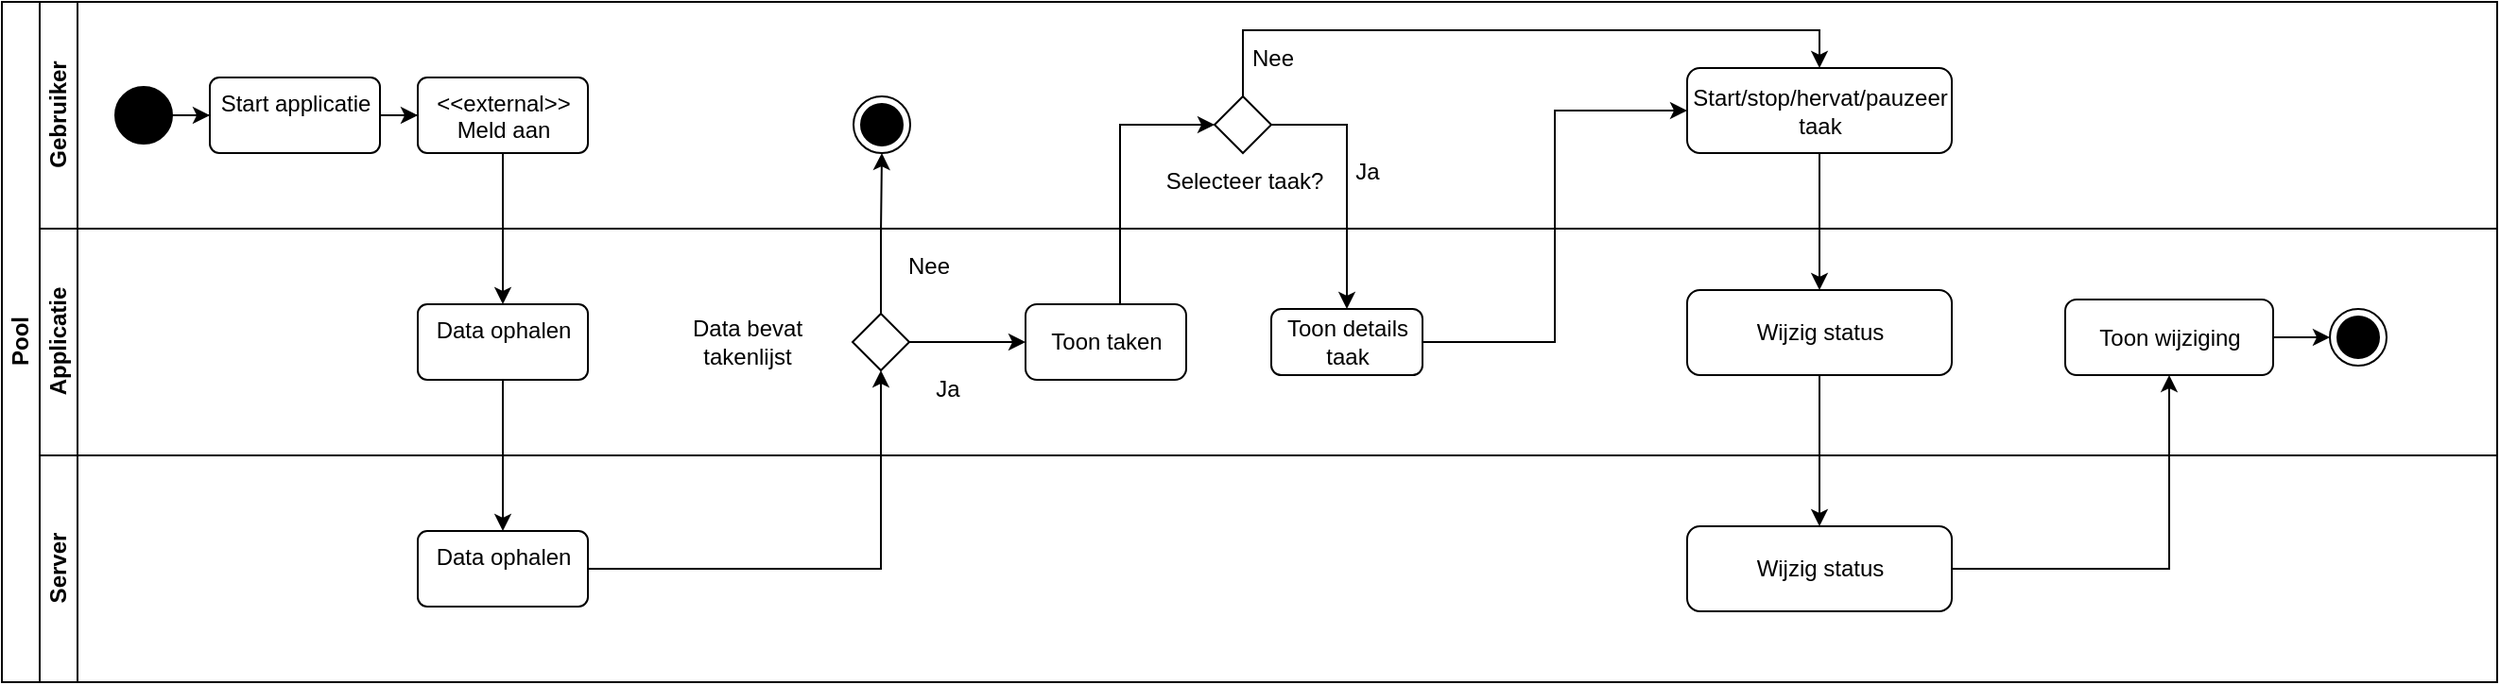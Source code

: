 <mxfile version="20.8.3" type="device" pages="4"><diagram id="prtHgNgQTEPvFCAcTncT" name="Taak status"><mxGraphModel dx="1434" dy="711" grid="1" gridSize="10" guides="1" tooltips="1" connect="1" arrows="1" fold="1" page="1" pageScale="1" pageWidth="827" pageHeight="1169" math="0" shadow="0"><root><mxCell id="0"/><mxCell id="1" parent="0"/><mxCell id="dNxyNK7c78bLwvsdeMH5-19" value="Pool" style="swimlane;html=1;childLayout=stackLayout;resizeParent=1;resizeParentMax=0;horizontal=0;startSize=20;horizontalStack=0;" parent="1" vertex="1"><mxGeometry x="20" y="120" width="1320" height="360" as="geometry"/></mxCell><mxCell id="dNxyNK7c78bLwvsdeMH5-20" value="Gebruiker" style="swimlane;html=1;startSize=20;horizontal=0;" parent="dNxyNK7c78bLwvsdeMH5-19" vertex="1"><mxGeometry x="20" width="1300" height="120" as="geometry"/></mxCell><mxCell id="lo3FZiEUPTmoGz8hWqnw-9" value="" style="edgeStyle=orthogonalEdgeStyle;rounded=0;orthogonalLoop=1;jettySize=auto;html=1;" parent="dNxyNK7c78bLwvsdeMH5-20" source="lo3FZiEUPTmoGz8hWqnw-4" target="lo3FZiEUPTmoGz8hWqnw-8" edge="1"><mxGeometry relative="1" as="geometry"/></mxCell><mxCell id="lo3FZiEUPTmoGz8hWqnw-4" value="Start applicatie" style="html=1;align=center;verticalAlign=top;rounded=1;absoluteArcSize=1;arcSize=10;dashed=0;" parent="dNxyNK7c78bLwvsdeMH5-20" vertex="1"><mxGeometry x="90" y="40" width="90" height="40" as="geometry"/></mxCell><mxCell id="lo3FZiEUPTmoGz8hWqnw-7" value="" style="edgeStyle=orthogonalEdgeStyle;rounded=0;orthogonalLoop=1;jettySize=auto;html=1;" parent="dNxyNK7c78bLwvsdeMH5-20" source="lo3FZiEUPTmoGz8hWqnw-5" target="lo3FZiEUPTmoGz8hWqnw-4" edge="1"><mxGeometry relative="1" as="geometry"/></mxCell><mxCell id="lo3FZiEUPTmoGz8hWqnw-5" value="" style="ellipse;fillColor=strokeColor;" parent="dNxyNK7c78bLwvsdeMH5-20" vertex="1"><mxGeometry x="40" y="45" width="30" height="30" as="geometry"/></mxCell><mxCell id="lo3FZiEUPTmoGz8hWqnw-8" value="&amp;lt;&amp;lt;external&amp;gt;&amp;gt;&lt;br style=&quot;border-color: var(--border-color);&quot;&gt;Meld aan" style="html=1;align=center;verticalAlign=top;rounded=1;absoluteArcSize=1;arcSize=10;dashed=0;fillColor=rgb(255, 255, 255);" parent="dNxyNK7c78bLwvsdeMH5-20" vertex="1"><mxGeometry x="200" y="40" width="90" height="40" as="geometry"/></mxCell><mxCell id="lo3FZiEUPTmoGz8hWqnw-32" value="" style="ellipse;html=1;shape=endState;fillColor=strokeColor;" parent="dNxyNK7c78bLwvsdeMH5-20" vertex="1"><mxGeometry x="430.5" y="50" width="30" height="30" as="geometry"/></mxCell><mxCell id="lo3FZiEUPTmoGz8hWqnw-55" value="Start/stop/hervat/pauzeer taak" style="rounded=1;whiteSpace=wrap;html=1;" parent="dNxyNK7c78bLwvsdeMH5-20" vertex="1"><mxGeometry x="871.5" y="35" width="140" height="45" as="geometry"/></mxCell><mxCell id="lo3FZiEUPTmoGz8hWqnw-66" style="edgeStyle=orthogonalEdgeStyle;rounded=0;orthogonalLoop=1;jettySize=auto;html=1;entryX=0.5;entryY=0;entryDx=0;entryDy=0;" parent="dNxyNK7c78bLwvsdeMH5-20" source="lo3FZiEUPTmoGz8hWqnw-64" target="lo3FZiEUPTmoGz8hWqnw-55" edge="1"><mxGeometry relative="1" as="geometry"><Array as="points"><mxPoint x="636.5" y="15"/><mxPoint x="941.5" y="15"/></Array></mxGeometry></mxCell><mxCell id="lo3FZiEUPTmoGz8hWqnw-64" value="" style="rhombus;" parent="dNxyNK7c78bLwvsdeMH5-20" vertex="1"><mxGeometry x="621.5" y="50" width="30" height="30" as="geometry"/></mxCell><mxCell id="lo3FZiEUPTmoGz8hWqnw-67" value="Selecteer taak?" style="text;html=1;align=center;verticalAlign=middle;resizable=0;points=[];autosize=1;strokeColor=none;fillColor=none;" parent="dNxyNK7c78bLwvsdeMH5-20" vertex="1"><mxGeometry x="581.5" y="80" width="110" height="30" as="geometry"/></mxCell><mxCell id="lo3FZiEUPTmoGz8hWqnw-68" value="Ja" style="text;html=1;align=center;verticalAlign=middle;resizable=0;points=[];autosize=1;strokeColor=none;fillColor=none;" parent="dNxyNK7c78bLwvsdeMH5-20" vertex="1"><mxGeometry x="681.5" y="75" width="40" height="30" as="geometry"/></mxCell><mxCell id="lo3FZiEUPTmoGz8hWqnw-69" value="Nee" style="text;html=1;align=center;verticalAlign=middle;resizable=0;points=[];autosize=1;strokeColor=none;fillColor=none;" parent="dNxyNK7c78bLwvsdeMH5-20" vertex="1"><mxGeometry x="626.5" y="15" width="50" height="30" as="geometry"/></mxCell><mxCell id="lo3FZiEUPTmoGz8hWqnw-31" value="" style="edgeStyle=orthogonalEdgeStyle;rounded=0;orthogonalLoop=1;jettySize=auto;html=1;entryX=0;entryY=0.5;entryDx=0;entryDy=0;" parent="dNxyNK7c78bLwvsdeMH5-19" source="lo3FZiEUPTmoGz8hWqnw-28" target="lo3FZiEUPTmoGz8hWqnw-64" edge="1"><mxGeometry relative="1" as="geometry"><mxPoint x="611.5" y="65" as="targetPoint"/><Array as="points"><mxPoint x="591.5" y="65"/></Array></mxGeometry></mxCell><mxCell id="lo3FZiEUPTmoGz8hWqnw-33" value="" style="edgeStyle=orthogonalEdgeStyle;rounded=0;orthogonalLoop=1;jettySize=auto;html=1;" parent="dNxyNK7c78bLwvsdeMH5-19" source="lo3FZiEUPTmoGz8hWqnw-25" target="lo3FZiEUPTmoGz8hWqnw-32" edge="1"><mxGeometry relative="1" as="geometry"/></mxCell><mxCell id="lo3FZiEUPTmoGz8hWqnw-54" style="edgeStyle=orthogonalEdgeStyle;rounded=0;orthogonalLoop=1;jettySize=auto;html=1;entryX=0.5;entryY=0;entryDx=0;entryDy=0;exitX=1;exitY=0.5;exitDx=0;exitDy=0;" parent="dNxyNK7c78bLwvsdeMH5-19" source="lo3FZiEUPTmoGz8hWqnw-64" target="lo3FZiEUPTmoGz8hWqnw-52" edge="1"><mxGeometry relative="1" as="geometry"><mxPoint x="691.5" y="65" as="sourcePoint"/><Array as="points"><mxPoint x="711.5" y="65"/></Array></mxGeometry></mxCell><mxCell id="lo3FZiEUPTmoGz8hWqnw-60" value="" style="edgeStyle=orthogonalEdgeStyle;rounded=0;orthogonalLoop=1;jettySize=auto;html=1;" parent="dNxyNK7c78bLwvsdeMH5-19" source="lo3FZiEUPTmoGz8hWqnw-55" target="lo3FZiEUPTmoGz8hWqnw-58" edge="1"><mxGeometry relative="1" as="geometry"/></mxCell><mxCell id="lo3FZiEUPTmoGz8hWqnw-61" value="" style="edgeStyle=orthogonalEdgeStyle;rounded=0;orthogonalLoop=1;jettySize=auto;html=1;" parent="dNxyNK7c78bLwvsdeMH5-19" source="lo3FZiEUPTmoGz8hWqnw-58" target="lo3FZiEUPTmoGz8hWqnw-59" edge="1"><mxGeometry relative="1" as="geometry"/></mxCell><mxCell id="lo3FZiEUPTmoGz8hWqnw-63" value="" style="edgeStyle=orthogonalEdgeStyle;rounded=0;orthogonalLoop=1;jettySize=auto;html=1;" parent="dNxyNK7c78bLwvsdeMH5-19" source="lo3FZiEUPTmoGz8hWqnw-59" target="lo3FZiEUPTmoGz8hWqnw-62" edge="1"><mxGeometry relative="1" as="geometry"/></mxCell><mxCell id="lo3FZiEUPTmoGz8hWqnw-65" style="edgeStyle=orthogonalEdgeStyle;rounded=0;orthogonalLoop=1;jettySize=auto;html=1;entryX=0;entryY=0.5;entryDx=0;entryDy=0;" parent="dNxyNK7c78bLwvsdeMH5-19" source="lo3FZiEUPTmoGz8hWqnw-52" target="lo3FZiEUPTmoGz8hWqnw-55" edge="1"><mxGeometry relative="1" as="geometry"/></mxCell><mxCell id="dNxyNK7c78bLwvsdeMH5-21" value="Applicatie" style="swimlane;html=1;startSize=20;horizontal=0;" parent="dNxyNK7c78bLwvsdeMH5-19" vertex="1"><mxGeometry x="20" y="120" width="1300" height="120" as="geometry"/></mxCell><mxCell id="lo3FZiEUPTmoGz8hWqnw-29" value="" style="edgeStyle=orthogonalEdgeStyle;rounded=0;orthogonalLoop=1;jettySize=auto;html=1;" parent="dNxyNK7c78bLwvsdeMH5-21" source="lo3FZiEUPTmoGz8hWqnw-25" target="lo3FZiEUPTmoGz8hWqnw-28" edge="1"><mxGeometry relative="1" as="geometry"/></mxCell><mxCell id="lo3FZiEUPTmoGz8hWqnw-25" value="" style="rhombus;" parent="dNxyNK7c78bLwvsdeMH5-21" vertex="1"><mxGeometry x="430" y="45" width="30" height="30" as="geometry"/></mxCell><mxCell id="lo3FZiEUPTmoGz8hWqnw-28" value="Toon taken" style="rounded=1;whiteSpace=wrap;html=1;fillColor=rgb(255, 255, 255);" parent="dNxyNK7c78bLwvsdeMH5-21" vertex="1"><mxGeometry x="521.5" y="40" width="85" height="40" as="geometry"/></mxCell><mxCell id="lo3FZiEUPTmoGz8hWqnw-52" value="Toon details taak" style="whiteSpace=wrap;html=1;fillColor=rgb(255, 255, 255);rounded=1;" parent="dNxyNK7c78bLwvsdeMH5-21" vertex="1"><mxGeometry x="651.5" y="42.5" width="80" height="35" as="geometry"/></mxCell><mxCell id="lo3FZiEUPTmoGz8hWqnw-58" value="Wijzig status" style="rounded=1;whiteSpace=wrap;html=1;" parent="dNxyNK7c78bLwvsdeMH5-21" vertex="1"><mxGeometry x="871.5" y="32.5" width="140" height="45" as="geometry"/></mxCell><mxCell id="lo3FZiEUPTmoGz8hWqnw-62" value="Toon wijziging" style="whiteSpace=wrap;html=1;fillColor=rgb(255, 255, 255);rounded=1;" parent="dNxyNK7c78bLwvsdeMH5-21" vertex="1"><mxGeometry x="1071.5" y="37.5" width="110" height="40" as="geometry"/></mxCell><mxCell id="lo3FZiEUPTmoGz8hWqnw-72" value="" style="ellipse;html=1;shape=endState;fillColor=strokeColor;" parent="dNxyNK7c78bLwvsdeMH5-21" vertex="1"><mxGeometry x="1211.5" y="42.504" width="30" height="30" as="geometry"/></mxCell><mxCell id="lo3FZiEUPTmoGz8hWqnw-71" value="" style="edgeStyle=orthogonalEdgeStyle;rounded=0;orthogonalLoop=1;jettySize=auto;html=1;" parent="dNxyNK7c78bLwvsdeMH5-21" source="lo3FZiEUPTmoGz8hWqnw-62" target="lo3FZiEUPTmoGz8hWqnw-72" edge="1"><mxGeometry relative="1" as="geometry"><mxPoint x="1201.5" y="57.514" as="targetPoint"/></mxGeometry></mxCell><mxCell id="C9AwMqAOy5J5S15LeI9--1" value="Data ophalen" style="html=1;align=center;verticalAlign=top;rounded=1;absoluteArcSize=1;arcSize=10;dashed=0;fillColor=rgb(255, 255, 255);" parent="dNxyNK7c78bLwvsdeMH5-21" vertex="1"><mxGeometry x="200" y="40" width="90" height="40" as="geometry"/></mxCell><mxCell id="RY4FCPtSm1zYGFPmyK9h-3" value="Data bevat&lt;br&gt;takenlijst" style="text;html=1;align=center;verticalAlign=middle;resizable=0;points=[];autosize=1;strokeColor=none;fillColor=none;" parent="dNxyNK7c78bLwvsdeMH5-21" vertex="1"><mxGeometry x="334" y="40" width="80" height="40" as="geometry"/></mxCell><mxCell id="k_o6io9H7VplaItnsSi7-2" value="Ja" style="text;html=1;align=center;verticalAlign=middle;resizable=0;points=[];autosize=1;strokeColor=none;fillColor=none;" parent="dNxyNK7c78bLwvsdeMH5-21" vertex="1"><mxGeometry x="460" y="70" width="40" height="30" as="geometry"/></mxCell><mxCell id="dNxyNK7c78bLwvsdeMH5-22" value="Server" style="swimlane;html=1;startSize=20;horizontal=0;" parent="dNxyNK7c78bLwvsdeMH5-19" vertex="1"><mxGeometry x="20" y="240" width="1300" height="120" as="geometry"/></mxCell><mxCell id="lo3FZiEUPTmoGz8hWqnw-59" value="Wijzig status" style="rounded=1;whiteSpace=wrap;html=1;" parent="dNxyNK7c78bLwvsdeMH5-22" vertex="1"><mxGeometry x="871.5" y="37.5" width="140" height="45" as="geometry"/></mxCell><mxCell id="Lpnncqwh2xuyU-eGJM7S-1" value="Data ophalen" style="html=1;align=center;verticalAlign=top;rounded=1;absoluteArcSize=1;arcSize=10;dashed=0;fillColor=rgb(255, 255, 255);" parent="dNxyNK7c78bLwvsdeMH5-22" vertex="1"><mxGeometry x="200" y="40" width="90" height="40" as="geometry"/></mxCell><mxCell id="sX5XRnYI6dzmxZVl3JCf-2" value="" style="edgeStyle=orthogonalEdgeStyle;rounded=0;orthogonalLoop=1;jettySize=auto;html=1;" parent="dNxyNK7c78bLwvsdeMH5-19" source="lo3FZiEUPTmoGz8hWqnw-8" target="C9AwMqAOy5J5S15LeI9--1" edge="1"><mxGeometry relative="1" as="geometry"/></mxCell><mxCell id="Lpnncqwh2xuyU-eGJM7S-2" value="" style="edgeStyle=orthogonalEdgeStyle;rounded=0;orthogonalLoop=1;jettySize=auto;html=1;" parent="dNxyNK7c78bLwvsdeMH5-19" source="C9AwMqAOy5J5S15LeI9--1" target="Lpnncqwh2xuyU-eGJM7S-1" edge="1"><mxGeometry relative="1" as="geometry"/></mxCell><mxCell id="RY4FCPtSm1zYGFPmyK9h-1" style="edgeStyle=orthogonalEdgeStyle;rounded=0;orthogonalLoop=1;jettySize=auto;html=1;entryX=0.5;entryY=1;entryDx=0;entryDy=0;" parent="dNxyNK7c78bLwvsdeMH5-19" source="Lpnncqwh2xuyU-eGJM7S-1" target="lo3FZiEUPTmoGz8hWqnw-25" edge="1"><mxGeometry relative="1" as="geometry"/></mxCell><mxCell id="k_o6io9H7VplaItnsSi7-3" value="Nee" style="text;html=1;align=center;verticalAlign=middle;resizable=0;points=[];autosize=1;strokeColor=none;fillColor=none;" parent="1" vertex="1"><mxGeometry x="485" y="245" width="50" height="30" as="geometry"/></mxCell></root></mxGraphModel></diagram><diagram id="B2QT4NRuTH4EkWwmJoMV" name="Taak aanmaken"><mxGraphModel dx="1434" dy="711" grid="1" gridSize="10" guides="1" tooltips="1" connect="1" arrows="1" fold="1" page="1" pageScale="1" pageWidth="850" pageHeight="1100" math="0" shadow="0"><root><mxCell id="0"/><mxCell id="1" parent="0"/><mxCell id="Rzk0hURw7XpO45DWazeA-1" value="Pool" style="swimlane;html=1;childLayout=stackLayout;resizeParent=1;resizeParentMax=0;horizontal=0;startSize=20;horizontalStack=0;" parent="1" vertex="1"><mxGeometry x="20" y="120" width="1180" height="360" as="geometry"/></mxCell><mxCell id="Rzk0hURw7XpO45DWazeA-2" value="Admin" style="swimlane;html=1;startSize=20;horizontal=0;" parent="Rzk0hURw7XpO45DWazeA-1" vertex="1"><mxGeometry x="20" width="1160" height="120" as="geometry"/></mxCell><mxCell id="QBCd7StDvaFWHevU6fRS-6" value="" style="edgeStyle=orthogonalEdgeStyle;rounded=0;orthogonalLoop=1;jettySize=auto;html=1;" parent="Rzk0hURw7XpO45DWazeA-2" source="Rzk0hURw7XpO45DWazeA-4" target="QBCd7StDvaFWHevU6fRS-1" edge="1"><mxGeometry relative="1" as="geometry"/></mxCell><mxCell id="Rzk0hURw7XpO45DWazeA-4" value="Start applicatie" style="html=1;align=center;verticalAlign=top;rounded=1;absoluteArcSize=1;arcSize=10;dashed=0;" parent="Rzk0hURw7XpO45DWazeA-2" vertex="1"><mxGeometry x="90" y="40" width="90" height="40" as="geometry"/></mxCell><mxCell id="Rzk0hURw7XpO45DWazeA-5" value="" style="edgeStyle=orthogonalEdgeStyle;rounded=0;orthogonalLoop=1;jettySize=auto;html=1;" parent="Rzk0hURw7XpO45DWazeA-2" source="Rzk0hURw7XpO45DWazeA-6" target="Rzk0hURw7XpO45DWazeA-4" edge="1"><mxGeometry relative="1" as="geometry"/></mxCell><mxCell id="Rzk0hURw7XpO45DWazeA-6" value="" style="ellipse;fillColor=strokeColor;" parent="Rzk0hURw7XpO45DWazeA-2" vertex="1"><mxGeometry x="40" y="45" width="30" height="30" as="geometry"/></mxCell><mxCell id="Rzk0hURw7XpO45DWazeA-7" value="Taak aanmaken" style="html=1;align=center;verticalAlign=top;rounded=1;absoluteArcSize=1;arcSize=10;dashed=0;fillColor=rgb(255, 255, 255);" parent="Rzk0hURw7XpO45DWazeA-2" vertex="1"><mxGeometry x="370" y="39.95" width="90" height="40" as="geometry"/></mxCell><mxCell id="Rzk0hURw7XpO45DWazeA-10" style="edgeStyle=orthogonalEdgeStyle;rounded=0;orthogonalLoop=1;jettySize=auto;html=1;entryX=0.5;entryY=0;entryDx=0;entryDy=0;" parent="Rzk0hURw7XpO45DWazeA-2" edge="1"><mxGeometry relative="1" as="geometry"><Array as="points"><mxPoint x="565" y="15"/><mxPoint x="870" y="15"/></Array><mxPoint x="870" y="35" as="targetPoint"/></mxGeometry></mxCell><mxCell id="Rzk0hURw7XpO45DWazeA-40" value="" style="edgeStyle=orthogonalEdgeStyle;rounded=0;orthogonalLoop=1;jettySize=auto;html=1;" parent="Rzk0hURw7XpO45DWazeA-2" source="Rzk0hURw7XpO45DWazeA-36" target="Rzk0hURw7XpO45DWazeA-38" edge="1"><mxGeometry relative="1" as="geometry"/></mxCell><mxCell id="Rzk0hURw7XpO45DWazeA-36" value="Formulier invullen" style="html=1;align=center;verticalAlign=top;rounded=1;absoluteArcSize=1;arcSize=10;dashed=0;fillColor=rgb(255, 255, 255);" parent="Rzk0hURw7XpO45DWazeA-2" vertex="1"><mxGeometry x="520" y="39.95" width="100" height="40" as="geometry"/></mxCell><mxCell id="Rzk0hURw7XpO45DWazeA-38" value="Formulier versturen" style="html=1;align=center;verticalAlign=top;rounded=1;absoluteArcSize=1;arcSize=10;dashed=0;fillColor=rgb(255, 255, 255);" parent="Rzk0hURw7XpO45DWazeA-2" vertex="1"><mxGeometry x="640" y="39.95" width="110" height="40" as="geometry"/></mxCell><mxCell id="QBCd7StDvaFWHevU6fRS-1" value="&amp;lt;&amp;lt;external&amp;gt;&amp;gt;&lt;br style=&quot;border-color: var(--border-color);&quot;&gt;Meld aan" style="html=1;align=center;verticalAlign=top;rounded=1;absoluteArcSize=1;arcSize=10;dashed=0;fillColor=rgb(255, 255, 255);" parent="Rzk0hURw7XpO45DWazeA-2" vertex="1"><mxGeometry x="220" y="39.95" width="90" height="40" as="geometry"/></mxCell><mxCell id="Rzk0hURw7XpO45DWazeA-27" value="" style="edgeStyle=orthogonalEdgeStyle;rounded=0;orthogonalLoop=1;jettySize=auto;html=1;entryX=0;entryY=0.5;entryDx=0;entryDy=0;" parent="Rzk0hURw7XpO45DWazeA-1" source="Rzk0hURw7XpO45DWazeA-7" target="Rzk0hURw7XpO45DWazeA-16" edge="1"><mxGeometry relative="1" as="geometry"/></mxCell><mxCell id="Rzk0hURw7XpO45DWazeA-39" style="edgeStyle=orthogonalEdgeStyle;rounded=0;orthogonalLoop=1;jettySize=auto;html=1;entryX=0.5;entryY=1;entryDx=0;entryDy=0;exitX=1;exitY=0.5;exitDx=0;exitDy=0;" parent="Rzk0hURw7XpO45DWazeA-1" source="Rzk0hURw7XpO45DWazeA-16" target="Rzk0hURw7XpO45DWazeA-36" edge="1"><mxGeometry relative="1" as="geometry"/></mxCell><mxCell id="Rzk0hURw7XpO45DWazeA-43" value="" style="edgeStyle=orthogonalEdgeStyle;rounded=0;orthogonalLoop=1;jettySize=auto;html=1;" parent="Rzk0hURw7XpO45DWazeA-1" source="Rzk0hURw7XpO45DWazeA-38" target="Rzk0hURw7XpO45DWazeA-41" edge="1"><mxGeometry relative="1" as="geometry"/></mxCell><mxCell id="Rzk0hURw7XpO45DWazeA-53" style="edgeStyle=orthogonalEdgeStyle;rounded=0;orthogonalLoop=1;jettySize=auto;html=1;entryX=0.5;entryY=0;entryDx=0;entryDy=0;" parent="Rzk0hURw7XpO45DWazeA-1" source="Rzk0hURw7XpO45DWazeA-41" target="Rzk0hURw7XpO45DWazeA-42" edge="1"><mxGeometry relative="1" as="geometry"/></mxCell><mxCell id="Rzk0hURw7XpO45DWazeA-60" style="edgeStyle=orthogonalEdgeStyle;rounded=0;orthogonalLoop=1;jettySize=auto;html=1;entryX=0.5;entryY=1;entryDx=0;entryDy=0;" parent="Rzk0hURw7XpO45DWazeA-1" source="Rzk0hURw7XpO45DWazeA-42" target="Rzk0hURw7XpO45DWazeA-49" edge="1"><mxGeometry relative="1" as="geometry"><Array as="points"><mxPoint x="860" y="302.95"/></Array></mxGeometry></mxCell><mxCell id="Rzk0hURw7XpO45DWazeA-62" style="edgeStyle=orthogonalEdgeStyle;rounded=0;orthogonalLoop=1;jettySize=auto;html=1;entryX=0.5;entryY=0;entryDx=0;entryDy=0;" parent="Rzk0hURw7XpO45DWazeA-1" source="Rzk0hURw7XpO45DWazeA-49" target="Rzk0hURw7XpO45DWazeA-36" edge="1"><mxGeometry relative="1" as="geometry"><Array as="points"><mxPoint x="860" y="19.95"/><mxPoint x="590" y="19.95"/></Array></mxGeometry></mxCell><mxCell id="Rzk0hURw7XpO45DWazeA-69" style="edgeStyle=orthogonalEdgeStyle;rounded=0;orthogonalLoop=1;jettySize=auto;html=1;entryX=0.5;entryY=1;entryDx=0;entryDy=0;" parent="Rzk0hURw7XpO45DWazeA-1" source="Rzk0hURw7XpO45DWazeA-48" target="Rzk0hURw7XpO45DWazeA-68" edge="1"><mxGeometry relative="1" as="geometry"/></mxCell><mxCell id="Rzk0hURw7XpO45DWazeA-15" value="Applicatie" style="swimlane;html=1;startSize=20;horizontal=0;" parent="Rzk0hURw7XpO45DWazeA-1" vertex="1"><mxGeometry x="20" y="120" width="1160" height="120" as="geometry"/></mxCell><mxCell id="Rzk0hURw7XpO45DWazeA-16" value="Toon formulier" style="html=1;align=center;verticalAlign=top;rounded=1;absoluteArcSize=1;arcSize=10;dashed=0;fillColor=rgb(255, 255, 255);" parent="Rzk0hURw7XpO45DWazeA-15" vertex="1"><mxGeometry x="440" y="39.95" width="100" height="40" as="geometry"/></mxCell><mxCell id="Rzk0hURw7XpO45DWazeA-23" value="" style="ellipse;html=1;shape=endState;fillColor=strokeColor;" parent="Rzk0hURw7XpO45DWazeA-15" vertex="1"><mxGeometry x="1080.0" y="44.954" width="30" height="30" as="geometry"/></mxCell><mxCell id="Rzk0hURw7XpO45DWazeA-50" value="" style="edgeStyle=orthogonalEdgeStyle;rounded=0;orthogonalLoop=1;jettySize=auto;html=1;" parent="Rzk0hURw7XpO45DWazeA-15" source="Rzk0hURw7XpO45DWazeA-41" target="Rzk0hURw7XpO45DWazeA-49" edge="1"><mxGeometry relative="1" as="geometry"/></mxCell><mxCell id="Rzk0hURw7XpO45DWazeA-41" value="" style="rhombus;whiteSpace=wrap;html=1;" parent="Rzk0hURw7XpO45DWazeA-15" vertex="1"><mxGeometry x="677.5" y="32.45" width="35" height="35" as="geometry"/></mxCell><mxCell id="Rzk0hURw7XpO45DWazeA-49" value="Toon foutmelding(en)" style="html=1;align=center;verticalAlign=top;rounded=1;absoluteArcSize=1;arcSize=10;dashed=0;fillColor=rgb(255, 255, 255);" parent="Rzk0hURw7XpO45DWazeA-15" vertex="1"><mxGeometry x="780" y="29.95" width="120" height="40" as="geometry"/></mxCell><mxCell id="Rzk0hURw7XpO45DWazeA-52" value="Formulier&lt;br&gt;geldig?" style="text;html=1;align=center;verticalAlign=middle;resizable=0;points=[];autosize=1;strokeColor=none;fillColor=none;" parent="Rzk0hURw7XpO45DWazeA-15" vertex="1"><mxGeometry x="607.5" y="29.95" width="70" height="40" as="geometry"/></mxCell><mxCell id="Rzk0hURw7XpO45DWazeA-56" value="Ja" style="text;html=1;align=center;verticalAlign=middle;resizable=0;points=[];autosize=1;strokeColor=none;fillColor=none;" parent="Rzk0hURw7XpO45DWazeA-15" vertex="1"><mxGeometry x="660" y="89.95" width="40" height="30" as="geometry"/></mxCell><mxCell id="Rzk0hURw7XpO45DWazeA-58" value="Nee" style="text;html=1;align=center;verticalAlign=middle;resizable=0;points=[];autosize=1;strokeColor=none;fillColor=none;" parent="Rzk0hURw7XpO45DWazeA-15" vertex="1"><mxGeometry x="712.5" y="19.95" width="50" height="30" as="geometry"/></mxCell><mxCell id="Rzk0hURw7XpO45DWazeA-70" value="" style="edgeStyle=orthogonalEdgeStyle;rounded=0;orthogonalLoop=1;jettySize=auto;html=1;" parent="Rzk0hURw7XpO45DWazeA-15" source="Rzk0hURw7XpO45DWazeA-68" target="Rzk0hURw7XpO45DWazeA-23" edge="1"><mxGeometry relative="1" as="geometry"/></mxCell><mxCell id="Rzk0hURw7XpO45DWazeA-68" value="Toon takenlijst" style="html=1;align=center;verticalAlign=top;rounded=1;absoluteArcSize=1;arcSize=10;dashed=0;fillColor=rgb(255, 255, 255);" parent="Rzk0hURw7XpO45DWazeA-15" vertex="1"><mxGeometry x="950" y="39.95" width="100" height="40" as="geometry"/></mxCell><mxCell id="QBCd7StDvaFWHevU6fRS-2" value="Data ophalen" style="html=1;align=center;verticalAlign=top;rounded=1;absoluteArcSize=1;arcSize=10;dashed=0;fillColor=rgb(255, 255, 255);" parent="Rzk0hURw7XpO45DWazeA-15" vertex="1"><mxGeometry x="220" y="39.95" width="90" height="40" as="geometry"/></mxCell><mxCell id="Rzk0hURw7XpO45DWazeA-25" value="Server" style="swimlane;html=1;startSize=20;horizontal=0;" parent="Rzk0hURw7XpO45DWazeA-1" vertex="1"><mxGeometry x="20" y="240" width="1160" height="120" as="geometry"/></mxCell><mxCell id="Rzk0hURw7XpO45DWazeA-64" style="edgeStyle=orthogonalEdgeStyle;rounded=0;orthogonalLoop=1;jettySize=auto;html=1;exitX=0.5;exitY=1;exitDx=0;exitDy=0;entryX=0.5;entryY=1;entryDx=0;entryDy=0;" parent="Rzk0hURw7XpO45DWazeA-25" source="Rzk0hURw7XpO45DWazeA-42" target="Rzk0hURw7XpO45DWazeA-48" edge="1"><mxGeometry relative="1" as="geometry"><mxPoint x="920" y="109.95" as="targetPoint"/></mxGeometry></mxCell><mxCell id="Rzk0hURw7XpO45DWazeA-42" value="" style="rhombus;whiteSpace=wrap;html=1;" parent="Rzk0hURw7XpO45DWazeA-25" vertex="1"><mxGeometry x="677.5" y="37.45" width="35" height="35" as="geometry"/></mxCell><mxCell id="Rzk0hURw7XpO45DWazeA-55" value="Gegevens&lt;br&gt;geldig?" style="text;html=1;align=center;verticalAlign=middle;resizable=0;points=[];autosize=1;strokeColor=none;fillColor=none;" parent="Rzk0hURw7XpO45DWazeA-25" vertex="1"><mxGeometry x="602.5" y="32.45" width="80" height="40" as="geometry"/></mxCell><mxCell id="Rzk0hURw7XpO45DWazeA-61" value="Nee" style="text;html=1;align=center;verticalAlign=middle;resizable=0;points=[];autosize=1;strokeColor=none;fillColor=none;" parent="Rzk0hURw7XpO45DWazeA-25" vertex="1"><mxGeometry x="750" y="29.95" width="50" height="30" as="geometry"/></mxCell><mxCell id="Rzk0hURw7XpO45DWazeA-48" value="Taak aanmaken" style="html=1;align=center;verticalAlign=top;rounded=1;absoluteArcSize=1;arcSize=10;dashed=0;fillColor=rgb(255, 255, 255);" parent="Rzk0hURw7XpO45DWazeA-25" vertex="1"><mxGeometry x="950" y="34.95" width="100" height="40" as="geometry"/></mxCell><mxCell id="Rzk0hURw7XpO45DWazeA-65" value="Ja" style="text;html=1;align=center;verticalAlign=middle;resizable=0;points=[];autosize=1;strokeColor=none;fillColor=none;" parent="Rzk0hURw7XpO45DWazeA-25" vertex="1"><mxGeometry x="760" y="59.95" width="40" height="30" as="geometry"/></mxCell><mxCell id="QBCd7StDvaFWHevU6fRS-3" value="Data ophalen" style="html=1;align=center;verticalAlign=top;rounded=1;absoluteArcSize=1;arcSize=10;dashed=0;fillColor=rgb(255, 255, 255);" parent="Rzk0hURw7XpO45DWazeA-25" vertex="1"><mxGeometry x="220" y="40" width="90" height="40" as="geometry"/></mxCell><mxCell id="QBCd7StDvaFWHevU6fRS-4" value="" style="edgeStyle=orthogonalEdgeStyle;rounded=0;orthogonalLoop=1;jettySize=auto;html=1;" parent="Rzk0hURw7XpO45DWazeA-1" source="QBCd7StDvaFWHevU6fRS-1" target="QBCd7StDvaFWHevU6fRS-2" edge="1"><mxGeometry relative="1" as="geometry"/></mxCell><mxCell id="QBCd7StDvaFWHevU6fRS-5" value="" style="edgeStyle=orthogonalEdgeStyle;rounded=0;orthogonalLoop=1;jettySize=auto;html=1;" parent="Rzk0hURw7XpO45DWazeA-1" source="QBCd7StDvaFWHevU6fRS-2" target="QBCd7StDvaFWHevU6fRS-3" edge="1"><mxGeometry relative="1" as="geometry"/></mxCell><mxCell id="0vFIeho8NpUAjbpbWdev-1" style="edgeStyle=orthogonalEdgeStyle;rounded=0;orthogonalLoop=1;jettySize=auto;html=1;entryX=0;entryY=0.5;entryDx=0;entryDy=0;" parent="Rzk0hURw7XpO45DWazeA-1" source="QBCd7StDvaFWHevU6fRS-3" target="Rzk0hURw7XpO45DWazeA-7" edge="1"><mxGeometry relative="1" as="geometry"/></mxCell></root></mxGraphModel></diagram><diagram id="MxjOUlZhxgar8Tbp9Goa" name="Site info"><mxGraphModel dx="1434" dy="711" grid="1" gridSize="10" guides="1" tooltips="1" connect="1" arrows="1" fold="1" page="1" pageScale="1" pageWidth="850" pageHeight="1100" math="0" shadow="0"><root><mxCell id="0"/><mxCell id="1" parent="0"/><mxCell id="Fa5PbOkYiW7ToyZyFpSE-1" value="Pool" style="swimlane;html=1;childLayout=stackLayout;resizeParent=1;resizeParentMax=0;horizontal=0;startSize=20;horizontalStack=0;" parent="1" vertex="1"><mxGeometry x="20" y="90" width="1340" height="400" as="geometry"/></mxCell><mxCell id="Fa5PbOkYiW7ToyZyFpSE-2" value="Admin" style="swimlane;html=1;startSize=20;horizontal=0;" parent="Fa5PbOkYiW7ToyZyFpSE-1" vertex="1"><mxGeometry x="20" width="1320" height="160" as="geometry"/></mxCell><mxCell id="Y_3gYiAqJs2nGVThqAEC-2" value="" style="edgeStyle=orthogonalEdgeStyle;rounded=0;orthogonalLoop=1;jettySize=auto;html=1;" parent="Fa5PbOkYiW7ToyZyFpSE-2" source="Fa5PbOkYiW7ToyZyFpSE-4" target="Y_3gYiAqJs2nGVThqAEC-1" edge="1"><mxGeometry relative="1" as="geometry"/></mxCell><mxCell id="Fa5PbOkYiW7ToyZyFpSE-4" value="Start applicatie" style="html=1;align=center;verticalAlign=top;rounded=1;absoluteArcSize=1;arcSize=10;dashed=0;" parent="Fa5PbOkYiW7ToyZyFpSE-2" vertex="1"><mxGeometry x="90" y="58.75" width="90" height="40" as="geometry"/></mxCell><mxCell id="Fa5PbOkYiW7ToyZyFpSE-5" value="" style="edgeStyle=orthogonalEdgeStyle;rounded=0;orthogonalLoop=1;jettySize=auto;html=1;" parent="Fa5PbOkYiW7ToyZyFpSE-2" source="Fa5PbOkYiW7ToyZyFpSE-6" target="Fa5PbOkYiW7ToyZyFpSE-4" edge="1"><mxGeometry relative="1" as="geometry"/></mxCell><mxCell id="Fa5PbOkYiW7ToyZyFpSE-6" value="" style="ellipse;fillColor=strokeColor;" parent="Fa5PbOkYiW7ToyZyFpSE-2" vertex="1"><mxGeometry x="40" y="63.75" width="30" height="30" as="geometry"/></mxCell><mxCell id="Fa5PbOkYiW7ToyZyFpSE-7" value="Bekijk lijst&lt;br&gt;sites" style="html=1;align=center;verticalAlign=top;rounded=1;absoluteArcSize=1;arcSize=10;dashed=0;fillColor=rgb(255, 255, 255);" parent="Fa5PbOkYiW7ToyZyFpSE-2" vertex="1"><mxGeometry x="360" y="58.75" width="90" height="40" as="geometry"/></mxCell><mxCell id="Fa5PbOkYiW7ToyZyFpSE-8" style="edgeStyle=orthogonalEdgeStyle;rounded=0;orthogonalLoop=1;jettySize=auto;html=1;entryX=0.5;entryY=0;entryDx=0;entryDy=0;" parent="Fa5PbOkYiW7ToyZyFpSE-2" edge="1"><mxGeometry relative="1" as="geometry"><Array as="points"><mxPoint x="565" y="15"/><mxPoint x="870" y="15"/></Array><mxPoint x="870" y="35" as="targetPoint"/></mxGeometry></mxCell><mxCell id="eTRA3FjdyxosDVl2QACQ-5" value="Selecteer site" style="html=1;align=center;verticalAlign=top;rounded=1;absoluteArcSize=1;arcSize=10;dashed=0;fillColor=rgb(255, 255, 255);" parent="Fa5PbOkYiW7ToyZyFpSE-2" vertex="1"><mxGeometry x="1140" y="58.75" width="90" height="40" as="geometry"/></mxCell><mxCell id="Y_3gYiAqJs2nGVThqAEC-1" value="&amp;lt;&amp;lt;external&amp;gt;&amp;gt;&lt;br style=&quot;border-color: var(--border-color);&quot;&gt;Meld aan" style="html=1;align=center;verticalAlign=top;rounded=1;absoluteArcSize=1;arcSize=10;dashed=0;fillColor=rgb(255, 255, 255);" parent="Fa5PbOkYiW7ToyZyFpSE-2" vertex="1"><mxGeometry x="210" y="58.75" width="90" height="40" as="geometry"/></mxCell><mxCell id="e9PS7ql-uT3Aw3vMdznQ-1" value="" style="rhombus;whiteSpace=wrap;html=1;" parent="Fa5PbOkYiW7ToyZyFpSE-2" vertex="1"><mxGeometry x="560" y="61.25" width="35" height="35" as="geometry"/></mxCell><mxCell id="e9PS7ql-uT3Aw3vMdznQ-2" value="Creëer site?" style="text;html=1;align=center;verticalAlign=middle;resizable=0;points=[];autosize=1;strokeColor=none;fillColor=none;" parent="Fa5PbOkYiW7ToyZyFpSE-2" vertex="1"><mxGeometry x="480" y="30" width="90" height="30" as="geometry"/></mxCell><mxCell id="2eQMfGzyZjMTc30CQ3Xx-6" value="" style="edgeStyle=orthogonalEdgeStyle;rounded=0;orthogonalLoop=1;jettySize=auto;html=1;" parent="Fa5PbOkYiW7ToyZyFpSE-2" source="2eQMfGzyZjMTc30CQ3Xx-1" target="2eQMfGzyZjMTc30CQ3Xx-5" edge="1"><mxGeometry relative="1" as="geometry"/></mxCell><mxCell id="2eQMfGzyZjMTc30CQ3Xx-1" value="Formulier &lt;br&gt;invullen" style="html=1;align=center;verticalAlign=top;rounded=1;absoluteArcSize=1;arcSize=10;dashed=0;fillColor=rgb(255, 255, 255);" parent="Fa5PbOkYiW7ToyZyFpSE-2" vertex="1"><mxGeometry x="630" y="58.75" width="90" height="40" as="geometry"/></mxCell><mxCell id="2eQMfGzyZjMTc30CQ3Xx-5" value="Formulier&lt;br&gt;versturen" style="html=1;align=center;verticalAlign=top;rounded=1;absoluteArcSize=1;arcSize=10;dashed=0;fillColor=rgb(255, 255, 255);" parent="Fa5PbOkYiW7ToyZyFpSE-2" vertex="1"><mxGeometry x="760" y="58.75" width="90" height="40" as="geometry"/></mxCell><mxCell id="Y6KAFNQKdzobpH5fgfzw-15" style="edgeStyle=orthogonalEdgeStyle;rounded=0;orthogonalLoop=1;jettySize=auto;html=1;exitX=0.5;exitY=0;exitDx=0;exitDy=0;entryX=0.5;entryY=1;entryDx=0;entryDy=0;" parent="Fa5PbOkYiW7ToyZyFpSE-2" source="Y6KAFNQKdzobpH5fgfzw-3" target="e9PS7ql-uT3Aw3vMdznQ-7" edge="1"><mxGeometry relative="1" as="geometry"/></mxCell><mxCell id="Y6KAFNQKdzobpH5fgfzw-16" value="" style="edgeStyle=orthogonalEdgeStyle;rounded=0;orthogonalLoop=1;jettySize=auto;html=1;" parent="Fa5PbOkYiW7ToyZyFpSE-2" source="Y6KAFNQKdzobpH5fgfzw-3" target="eTRA3FjdyxosDVl2QACQ-5" edge="1"><mxGeometry relative="1" as="geometry"/></mxCell><mxCell id="Y6KAFNQKdzobpH5fgfzw-3" value="" style="rhombus;whiteSpace=wrap;html=1;" parent="Fa5PbOkYiW7ToyZyFpSE-2" vertex="1"><mxGeometry x="1037.5" y="61.25" width="35" height="35" as="geometry"/></mxCell><mxCell id="Y6KAFNQKdzobpH5fgfzw-9" style="edgeStyle=orthogonalEdgeStyle;rounded=0;orthogonalLoop=1;jettySize=auto;html=1;entryX=0;entryY=0.5;entryDx=0;entryDy=0;" parent="Fa5PbOkYiW7ToyZyFpSE-2" source="e9PS7ql-uT3Aw3vMdznQ-1" target="Y6KAFNQKdzobpH5fgfzw-3" edge="1"><mxGeometry x="0.04" y="-30" relative="1" as="geometry"><mxPoint x="577.5" y="-40" as="targetPoint"/><Array as="points"><mxPoint x="578" y="20"/><mxPoint x="960" y="20"/><mxPoint x="960" y="79"/></Array><mxPoint as="offset"/></mxGeometry></mxCell><mxCell id="e9PS7ql-uT3Aw3vMdznQ-7" value="" style="ellipse;html=1;shape=endState;fillColor=strokeColor;" parent="Fa5PbOkYiW7ToyZyFpSE-2" vertex="1"><mxGeometry x="1040.0" y="10.004" width="30" height="30" as="geometry"/></mxCell><mxCell id="Y6KAFNQKdzobpH5fgfzw-17" value="Nee" style="text;html=1;align=center;verticalAlign=middle;resizable=0;points=[];autosize=1;strokeColor=none;fillColor=none;" parent="Fa5PbOkYiW7ToyZyFpSE-2" vertex="1"><mxGeometry x="580" y="25" width="50" height="30" as="geometry"/></mxCell><mxCell id="6jKsGLhhAmJydxcaef96-7" value="Lijst bevat&lt;br&gt;sites" style="text;html=1;align=center;verticalAlign=middle;resizable=0;points=[];autosize=1;strokeColor=none;fillColor=none;" parent="Fa5PbOkYiW7ToyZyFpSE-2" vertex="1"><mxGeometry x="970" y="93.75" width="80" height="40" as="geometry"/></mxCell><mxCell id="6jKsGLhhAmJydxcaef96-8" value="Nee" style="text;html=1;align=center;verticalAlign=middle;resizable=0;points=[];autosize=1;strokeColor=none;fillColor=none;" parent="Fa5PbOkYiW7ToyZyFpSE-2" vertex="1"><mxGeometry x="1000" y="40" width="50" height="30" as="geometry"/></mxCell><mxCell id="6jKsGLhhAmJydxcaef96-9" value="Ja" style="text;html=1;align=center;verticalAlign=middle;resizable=0;points=[];autosize=1;strokeColor=none;fillColor=none;" parent="Fa5PbOkYiW7ToyZyFpSE-2" vertex="1"><mxGeometry x="1090" y="80" width="40" height="30" as="geometry"/></mxCell><mxCell id="Fa5PbOkYiW7ToyZyFpSE-12" value="Applicatie" style="swimlane;html=1;startSize=20;horizontal=0;" parent="Fa5PbOkYiW7ToyZyFpSE-1" vertex="1"><mxGeometry x="20" y="160" width="1320" height="120" as="geometry"/></mxCell><mxCell id="eTRA3FjdyxosDVl2QACQ-1" value="Toon lijst&lt;br&gt;sites" style="html=1;align=center;verticalAlign=top;rounded=1;absoluteArcSize=1;arcSize=10;dashed=0;fillColor=rgb(255, 255, 255);" parent="Fa5PbOkYiW7ToyZyFpSE-12" vertex="1"><mxGeometry x="360" y="40" width="90" height="40" as="geometry"/></mxCell><mxCell id="6jKsGLhhAmJydxcaef96-17" value="" style="edgeStyle=orthogonalEdgeStyle;rounded=0;orthogonalLoop=1;jettySize=auto;html=1;" parent="Fa5PbOkYiW7ToyZyFpSE-12" source="eTRA3FjdyxosDVl2QACQ-3" target="6jKsGLhhAmJydxcaef96-16" edge="1"><mxGeometry relative="1" as="geometry"/></mxCell><mxCell id="eTRA3FjdyxosDVl2QACQ-3" value="Toon details &lt;br&gt;site" style="html=1;align=center;verticalAlign=top;rounded=1;absoluteArcSize=1;arcSize=10;dashed=0;fillColor=rgb(255, 255, 255);" parent="Fa5PbOkYiW7ToyZyFpSE-12" vertex="1"><mxGeometry x="1140" y="40" width="90" height="40" as="geometry"/></mxCell><mxCell id="Y_3gYiAqJs2nGVThqAEC-4" value="Data ophalen" style="html=1;align=center;verticalAlign=top;rounded=1;absoluteArcSize=1;arcSize=10;dashed=0;fillColor=rgb(255, 255, 255);" parent="Fa5PbOkYiW7ToyZyFpSE-12" vertex="1"><mxGeometry x="210" y="40" width="90" height="40" as="geometry"/></mxCell><mxCell id="e9PS7ql-uT3Aw3vMdznQ-8" value="Toon formulier" style="html=1;align=center;verticalAlign=top;rounded=1;absoluteArcSize=1;arcSize=10;dashed=0;fillColor=rgb(255, 255, 255);" parent="Fa5PbOkYiW7ToyZyFpSE-12" vertex="1"><mxGeometry x="532.5" y="40" width="90" height="40" as="geometry"/></mxCell><mxCell id="2eQMfGzyZjMTc30CQ3Xx-10" value="" style="edgeStyle=orthogonalEdgeStyle;rounded=0;orthogonalLoop=1;jettySize=auto;html=1;" parent="Fa5PbOkYiW7ToyZyFpSE-12" source="2eQMfGzyZjMTc30CQ3Xx-7" target="2eQMfGzyZjMTc30CQ3Xx-9" edge="1"><mxGeometry relative="1" as="geometry"/></mxCell><mxCell id="2eQMfGzyZjMTc30CQ3Xx-7" value="" style="rhombus;whiteSpace=wrap;html=1;" parent="Fa5PbOkYiW7ToyZyFpSE-12" vertex="1"><mxGeometry x="787.5" y="42.5" width="35" height="35" as="geometry"/></mxCell><mxCell id="2eQMfGzyZjMTc30CQ3Xx-9" value="Toon&lt;br&gt;foutmelding(en)" style="html=1;align=center;verticalAlign=top;rounded=1;absoluteArcSize=1;arcSize=10;dashed=0;fillColor=rgb(255, 255, 255);" parent="Fa5PbOkYiW7ToyZyFpSE-12" vertex="1"><mxGeometry x="870" y="40" width="90" height="40" as="geometry"/></mxCell><mxCell id="Y6KAFNQKdzobpH5fgfzw-1" value="Toon lijst&lt;br&gt;sites" style="html=1;align=center;verticalAlign=top;rounded=1;absoluteArcSize=1;arcSize=10;dashed=0;fillColor=rgb(255, 255, 255);" parent="Fa5PbOkYiW7ToyZyFpSE-12" vertex="1"><mxGeometry x="1010" y="40" width="90" height="40" as="geometry"/></mxCell><mxCell id="Y6KAFNQKdzobpH5fgfzw-21" value="Formulier&lt;br&gt;geldig?" style="text;html=1;align=center;verticalAlign=middle;resizable=0;points=[];autosize=1;strokeColor=none;fillColor=none;" parent="Fa5PbOkYiW7ToyZyFpSE-12" vertex="1"><mxGeometry x="710" y="40" width="70" height="40" as="geometry"/></mxCell><mxCell id="6jKsGLhhAmJydxcaef96-16" value="" style="ellipse;html=1;shape=endState;fillColor=strokeColor;" parent="Fa5PbOkYiW7ToyZyFpSE-12" vertex="1"><mxGeometry x="1270.0" y="45.004" width="30" height="30" as="geometry"/></mxCell><mxCell id="eTRA3FjdyxosDVl2QACQ-2" value="" style="edgeStyle=orthogonalEdgeStyle;rounded=0;orthogonalLoop=1;jettySize=auto;html=1;" parent="Fa5PbOkYiW7ToyZyFpSE-1" source="Fa5PbOkYiW7ToyZyFpSE-7" target="eTRA3FjdyxosDVl2QACQ-1" edge="1"><mxGeometry relative="1" as="geometry"/></mxCell><mxCell id="eTRA3FjdyxosDVl2QACQ-6" value="" style="edgeStyle=orthogonalEdgeStyle;rounded=0;orthogonalLoop=1;jettySize=auto;html=1;" parent="Fa5PbOkYiW7ToyZyFpSE-1" source="eTRA3FjdyxosDVl2QACQ-5" target="eTRA3FjdyxosDVl2QACQ-3" edge="1"><mxGeometry relative="1" as="geometry"/></mxCell><mxCell id="Fa5PbOkYiW7ToyZyFpSE-23" value="Server" style="swimlane;html=1;startSize=20;horizontal=0;" parent="Fa5PbOkYiW7ToyZyFpSE-1" vertex="1"><mxGeometry x="20" y="280" width="1320" height="120" as="geometry"/></mxCell><mxCell id="Y_3gYiAqJs2nGVThqAEC-3" value="Data ophalen" style="html=1;align=center;verticalAlign=top;rounded=1;absoluteArcSize=1;arcSize=10;dashed=0;fillColor=rgb(255, 255, 255);" parent="Fa5PbOkYiW7ToyZyFpSE-23" vertex="1"><mxGeometry x="210" y="40" width="90" height="40" as="geometry"/></mxCell><mxCell id="vRn_1Hnw51b79ISPrKKb-2" style="edgeStyle=orthogonalEdgeStyle;rounded=0;orthogonalLoop=1;jettySize=auto;html=1;exitX=0.5;exitY=1;exitDx=0;exitDy=0;entryX=0.5;entryY=1;entryDx=0;entryDy=0;" parent="Fa5PbOkYiW7ToyZyFpSE-23" source="2eQMfGzyZjMTc30CQ3Xx-15" target="2eQMfGzyZjMTc30CQ3Xx-18" edge="1"><mxGeometry relative="1" as="geometry"/></mxCell><mxCell id="2eQMfGzyZjMTc30CQ3Xx-15" value="" style="rhombus;whiteSpace=wrap;html=1;" parent="Fa5PbOkYiW7ToyZyFpSE-23" vertex="1"><mxGeometry x="787.5" y="42.5" width="35" height="35" as="geometry"/></mxCell><mxCell id="2eQMfGzyZjMTc30CQ3Xx-18" value="Site aanmaken" style="html=1;align=center;verticalAlign=top;rounded=1;absoluteArcSize=1;arcSize=10;dashed=0;fillColor=rgb(255, 255, 255);" parent="Fa5PbOkYiW7ToyZyFpSE-23" vertex="1"><mxGeometry x="1010" y="40" width="90" height="40" as="geometry"/></mxCell><mxCell id="6jKsGLhhAmJydxcaef96-1" value="Gegevens&lt;br&gt;geldig?" style="text;html=1;align=center;verticalAlign=middle;resizable=0;points=[];autosize=1;strokeColor=none;fillColor=none;" parent="Fa5PbOkYiW7ToyZyFpSE-23" vertex="1"><mxGeometry x="705" y="40" width="80" height="40" as="geometry"/></mxCell><mxCell id="6jKsGLhhAmJydxcaef96-3" value="Nee" style="text;html=1;align=center;verticalAlign=middle;resizable=0;points=[];autosize=1;strokeColor=none;fillColor=none;" parent="Fa5PbOkYiW7ToyZyFpSE-23" vertex="1"><mxGeometry x="810" y="20" width="50" height="30" as="geometry"/></mxCell><mxCell id="6jKsGLhhAmJydxcaef96-5" value="Ja" style="text;html=1;align=center;verticalAlign=middle;resizable=0;points=[];autosize=1;strokeColor=none;fillColor=none;" parent="Fa5PbOkYiW7ToyZyFpSE-23" vertex="1"><mxGeometry x="900" y="70" width="40" height="30" as="geometry"/></mxCell><mxCell id="Y_3gYiAqJs2nGVThqAEC-5" value="" style="edgeStyle=orthogonalEdgeStyle;rounded=0;orthogonalLoop=1;jettySize=auto;html=1;" parent="Fa5PbOkYiW7ToyZyFpSE-1" source="Y_3gYiAqJs2nGVThqAEC-1" target="Y_3gYiAqJs2nGVThqAEC-4" edge="1"><mxGeometry relative="1" as="geometry"/></mxCell><mxCell id="Y_3gYiAqJs2nGVThqAEC-6" value="" style="edgeStyle=orthogonalEdgeStyle;rounded=0;orthogonalLoop=1;jettySize=auto;html=1;" parent="Fa5PbOkYiW7ToyZyFpSE-1" source="Y_3gYiAqJs2nGVThqAEC-4" target="Y_3gYiAqJs2nGVThqAEC-3" edge="1"><mxGeometry relative="1" as="geometry"/></mxCell><mxCell id="Y_3gYiAqJs2nGVThqAEC-7" style="edgeStyle=orthogonalEdgeStyle;rounded=0;orthogonalLoop=1;jettySize=auto;html=1;entryX=0;entryY=0.5;entryDx=0;entryDy=0;" parent="Fa5PbOkYiW7ToyZyFpSE-1" source="Y_3gYiAqJs2nGVThqAEC-3" target="Fa5PbOkYiW7ToyZyFpSE-7" edge="1"><mxGeometry relative="1" as="geometry"/></mxCell><mxCell id="e9PS7ql-uT3Aw3vMdznQ-3" style="edgeStyle=orthogonalEdgeStyle;rounded=0;orthogonalLoop=1;jettySize=auto;html=1;entryX=0;entryY=0.5;entryDx=0;entryDy=0;" parent="Fa5PbOkYiW7ToyZyFpSE-1" source="eTRA3FjdyxosDVl2QACQ-1" target="e9PS7ql-uT3Aw3vMdznQ-1" edge="1"><mxGeometry relative="1" as="geometry"/></mxCell><mxCell id="e9PS7ql-uT3Aw3vMdznQ-9" value="" style="edgeStyle=orthogonalEdgeStyle;rounded=0;orthogonalLoop=1;jettySize=auto;html=1;" parent="Fa5PbOkYiW7ToyZyFpSE-1" source="e9PS7ql-uT3Aw3vMdznQ-1" target="e9PS7ql-uT3Aw3vMdznQ-8" edge="1"><mxGeometry relative="1" as="geometry"/></mxCell><mxCell id="2eQMfGzyZjMTc30CQ3Xx-2" style="edgeStyle=orthogonalEdgeStyle;rounded=0;orthogonalLoop=1;jettySize=auto;html=1;entryX=0.5;entryY=1;entryDx=0;entryDy=0;" parent="Fa5PbOkYiW7ToyZyFpSE-1" source="e9PS7ql-uT3Aw3vMdznQ-8" target="2eQMfGzyZjMTc30CQ3Xx-1" edge="1"><mxGeometry relative="1" as="geometry"/></mxCell><mxCell id="2eQMfGzyZjMTc30CQ3Xx-8" value="" style="edgeStyle=orthogonalEdgeStyle;rounded=0;orthogonalLoop=1;jettySize=auto;html=1;" parent="Fa5PbOkYiW7ToyZyFpSE-1" source="2eQMfGzyZjMTc30CQ3Xx-5" target="2eQMfGzyZjMTc30CQ3Xx-7" edge="1"><mxGeometry relative="1" as="geometry"/></mxCell><mxCell id="2eQMfGzyZjMTc30CQ3Xx-11" style="edgeStyle=orthogonalEdgeStyle;rounded=0;orthogonalLoop=1;jettySize=auto;html=1;entryX=0.5;entryY=0;entryDx=0;entryDy=0;" parent="Fa5PbOkYiW7ToyZyFpSE-1" source="2eQMfGzyZjMTc30CQ3Xx-9" target="2eQMfGzyZjMTc30CQ3Xx-1" edge="1"><mxGeometry relative="1" as="geometry"><Array as="points"><mxPoint x="935" y="40"/><mxPoint x="695" y="40"/></Array></mxGeometry></mxCell><mxCell id="2eQMfGzyZjMTc30CQ3Xx-16" style="edgeStyle=orthogonalEdgeStyle;rounded=0;orthogonalLoop=1;jettySize=auto;html=1;entryX=0.5;entryY=1;entryDx=0;entryDy=0;" parent="Fa5PbOkYiW7ToyZyFpSE-1" source="2eQMfGzyZjMTc30CQ3Xx-15" target="2eQMfGzyZjMTc30CQ3Xx-9" edge="1"><mxGeometry relative="1" as="geometry"/></mxCell><mxCell id="2eQMfGzyZjMTc30CQ3Xx-17" style="edgeStyle=orthogonalEdgeStyle;rounded=0;orthogonalLoop=1;jettySize=auto;html=1;entryX=0.5;entryY=0;entryDx=0;entryDy=0;" parent="Fa5PbOkYiW7ToyZyFpSE-1" source="2eQMfGzyZjMTc30CQ3Xx-7" target="2eQMfGzyZjMTc30CQ3Xx-15" edge="1"><mxGeometry relative="1" as="geometry"><mxPoint x="790" y="270" as="targetPoint"/></mxGeometry></mxCell><mxCell id="Y6KAFNQKdzobpH5fgfzw-2" style="edgeStyle=orthogonalEdgeStyle;rounded=0;orthogonalLoop=1;jettySize=auto;html=1;entryX=0.5;entryY=1;entryDx=0;entryDy=0;" parent="Fa5PbOkYiW7ToyZyFpSE-1" source="2eQMfGzyZjMTc30CQ3Xx-18" target="Y6KAFNQKdzobpH5fgfzw-1" edge="1"><mxGeometry relative="1" as="geometry"/></mxCell><mxCell id="Y6KAFNQKdzobpH5fgfzw-4" style="edgeStyle=orthogonalEdgeStyle;rounded=0;orthogonalLoop=1;jettySize=auto;html=1;entryX=0.5;entryY=1;entryDx=0;entryDy=0;" parent="Fa5PbOkYiW7ToyZyFpSE-1" source="Y6KAFNQKdzobpH5fgfzw-1" target="Y6KAFNQKdzobpH5fgfzw-3" edge="1"><mxGeometry relative="1" as="geometry"/></mxCell><mxCell id="Y6KAFNQKdzobpH5fgfzw-20" value="Ja" style="text;html=1;align=center;verticalAlign=middle;resizable=0;points=[];autosize=1;strokeColor=none;fillColor=none;" parent="1" vertex="1"><mxGeometry x="580" y="185" width="40" height="30" as="geometry"/></mxCell><mxCell id="6jKsGLhhAmJydxcaef96-2" value="Nee" style="text;html=1;align=center;verticalAlign=middle;resizable=0;points=[];autosize=1;strokeColor=none;fillColor=none;" parent="1" vertex="1"><mxGeometry x="845" y="275" width="50" height="30" as="geometry"/></mxCell><mxCell id="6jKsGLhhAmJydxcaef96-4" value="Ja" style="text;html=1;align=center;verticalAlign=middle;resizable=0;points=[];autosize=1;strokeColor=none;fillColor=none;" parent="1" vertex="1"><mxGeometry x="840" y="325" width="40" height="30" as="geometry"/></mxCell></root></mxGraphModel></diagram><diagram id="VJNRdpDjs7HxpFIx1qwH" name="Zone info"><mxGraphModel dx="1434" dy="711" grid="1" gridSize="10" guides="1" tooltips="1" connect="1" arrows="1" fold="1" page="1" pageScale="1" pageWidth="850" pageHeight="1100" math="0" shadow="0"><root><mxCell id="0"/><mxCell id="1" parent="0"/><mxCell id="8Cryv2T7DCeDB7ejSjeF-62" value="Pool" style="swimlane;html=1;childLayout=stackLayout;resizeParent=1;resizeParentMax=0;horizontal=0;startSize=20;horizontalStack=0;" parent="1" vertex="1"><mxGeometry x="30" y="100" width="1340" height="400" as="geometry"/></mxCell><mxCell id="8Cryv2T7DCeDB7ejSjeF-63" value="Admin" style="swimlane;html=1;startSize=20;horizontal=0;" parent="8Cryv2T7DCeDB7ejSjeF-62" vertex="1"><mxGeometry x="20" width="1320" height="160" as="geometry"/></mxCell><mxCell id="8Cryv2T7DCeDB7ejSjeF-64" value="" style="edgeStyle=orthogonalEdgeStyle;rounded=0;orthogonalLoop=1;jettySize=auto;html=1;" parent="8Cryv2T7DCeDB7ejSjeF-63" source="8Cryv2T7DCeDB7ejSjeF-65" target="8Cryv2T7DCeDB7ejSjeF-71" edge="1"><mxGeometry relative="1" as="geometry"/></mxCell><mxCell id="8Cryv2T7DCeDB7ejSjeF-65" value="Start applicatie" style="html=1;align=center;verticalAlign=top;rounded=1;absoluteArcSize=1;arcSize=10;dashed=0;" parent="8Cryv2T7DCeDB7ejSjeF-63" vertex="1"><mxGeometry x="90" y="58.75" width="90" height="40" as="geometry"/></mxCell><mxCell id="8Cryv2T7DCeDB7ejSjeF-66" value="" style="edgeStyle=orthogonalEdgeStyle;rounded=0;orthogonalLoop=1;jettySize=auto;html=1;" parent="8Cryv2T7DCeDB7ejSjeF-63" source="8Cryv2T7DCeDB7ejSjeF-67" target="8Cryv2T7DCeDB7ejSjeF-65" edge="1"><mxGeometry relative="1" as="geometry"/></mxCell><mxCell id="8Cryv2T7DCeDB7ejSjeF-67" value="" style="ellipse;fillColor=strokeColor;" parent="8Cryv2T7DCeDB7ejSjeF-63" vertex="1"><mxGeometry x="40" y="63.75" width="30" height="30" as="geometry"/></mxCell><mxCell id="8Cryv2T7DCeDB7ejSjeF-68" value="Bekijk lijst&lt;br&gt;zones" style="html=1;align=center;verticalAlign=top;rounded=1;absoluteArcSize=1;arcSize=10;dashed=0;fillColor=rgb(255, 255, 255);" parent="8Cryv2T7DCeDB7ejSjeF-63" vertex="1"><mxGeometry x="360" y="58.75" width="90" height="40" as="geometry"/></mxCell><mxCell id="8Cryv2T7DCeDB7ejSjeF-69" style="edgeStyle=orthogonalEdgeStyle;rounded=0;orthogonalLoop=1;jettySize=auto;html=1;entryX=0.5;entryY=0;entryDx=0;entryDy=0;" parent="8Cryv2T7DCeDB7ejSjeF-63" edge="1"><mxGeometry relative="1" as="geometry"><Array as="points"><mxPoint x="565" y="15"/><mxPoint x="870" y="15"/></Array><mxPoint x="870" y="35" as="targetPoint"/></mxGeometry></mxCell><mxCell id="8Cryv2T7DCeDB7ejSjeF-70" value="Selecteer zone" style="html=1;align=center;verticalAlign=top;rounded=1;absoluteArcSize=1;arcSize=10;dashed=0;fillColor=rgb(255, 255, 255);" parent="8Cryv2T7DCeDB7ejSjeF-63" vertex="1"><mxGeometry x="1140" y="58.75" width="90" height="40" as="geometry"/></mxCell><mxCell id="8Cryv2T7DCeDB7ejSjeF-71" value="&amp;lt;&amp;lt;external&amp;gt;&amp;gt;&lt;br style=&quot;border-color: var(--border-color);&quot;&gt;Meld aan" style="html=1;align=center;verticalAlign=top;rounded=1;absoluteArcSize=1;arcSize=10;dashed=0;fillColor=rgb(255, 255, 255);" parent="8Cryv2T7DCeDB7ejSjeF-63" vertex="1"><mxGeometry x="210" y="58.75" width="90" height="40" as="geometry"/></mxCell><mxCell id="8Cryv2T7DCeDB7ejSjeF-72" value="" style="rhombus;whiteSpace=wrap;html=1;" parent="8Cryv2T7DCeDB7ejSjeF-63" vertex="1"><mxGeometry x="560" y="61.25" width="35" height="35" as="geometry"/></mxCell><mxCell id="8Cryv2T7DCeDB7ejSjeF-73" value="Creëer zone?" style="text;html=1;align=center;verticalAlign=middle;resizable=0;points=[];autosize=1;strokeColor=none;fillColor=none;" parent="8Cryv2T7DCeDB7ejSjeF-63" vertex="1"><mxGeometry x="475" y="30" width="100" height="30" as="geometry"/></mxCell><mxCell id="8Cryv2T7DCeDB7ejSjeF-74" value="" style="edgeStyle=orthogonalEdgeStyle;rounded=0;orthogonalLoop=1;jettySize=auto;html=1;" parent="8Cryv2T7DCeDB7ejSjeF-63" source="8Cryv2T7DCeDB7ejSjeF-75" target="8Cryv2T7DCeDB7ejSjeF-76" edge="1"><mxGeometry relative="1" as="geometry"/></mxCell><mxCell id="8Cryv2T7DCeDB7ejSjeF-75" value="Formulier &lt;br&gt;invullen" style="html=1;align=center;verticalAlign=top;rounded=1;absoluteArcSize=1;arcSize=10;dashed=0;fillColor=rgb(255, 255, 255);" parent="8Cryv2T7DCeDB7ejSjeF-63" vertex="1"><mxGeometry x="630" y="58.75" width="90" height="40" as="geometry"/></mxCell><mxCell id="8Cryv2T7DCeDB7ejSjeF-76" value="Formulier&lt;br&gt;versturen" style="html=1;align=center;verticalAlign=top;rounded=1;absoluteArcSize=1;arcSize=10;dashed=0;fillColor=rgb(255, 255, 255);" parent="8Cryv2T7DCeDB7ejSjeF-63" vertex="1"><mxGeometry x="760" y="58.75" width="90" height="40" as="geometry"/></mxCell><mxCell id="8Cryv2T7DCeDB7ejSjeF-77" style="edgeStyle=orthogonalEdgeStyle;rounded=0;orthogonalLoop=1;jettySize=auto;html=1;exitX=0.5;exitY=0;exitDx=0;exitDy=0;entryX=0.5;entryY=1;entryDx=0;entryDy=0;" parent="8Cryv2T7DCeDB7ejSjeF-63" source="8Cryv2T7DCeDB7ejSjeF-79" target="8Cryv2T7DCeDB7ejSjeF-81" edge="1"><mxGeometry relative="1" as="geometry"/></mxCell><mxCell id="8Cryv2T7DCeDB7ejSjeF-78" value="" style="edgeStyle=orthogonalEdgeStyle;rounded=0;orthogonalLoop=1;jettySize=auto;html=1;" parent="8Cryv2T7DCeDB7ejSjeF-63" source="8Cryv2T7DCeDB7ejSjeF-79" target="8Cryv2T7DCeDB7ejSjeF-70" edge="1"><mxGeometry relative="1" as="geometry"/></mxCell><mxCell id="8Cryv2T7DCeDB7ejSjeF-79" value="" style="rhombus;whiteSpace=wrap;html=1;" parent="8Cryv2T7DCeDB7ejSjeF-63" vertex="1"><mxGeometry x="1037.5" y="61.25" width="35" height="35" as="geometry"/></mxCell><mxCell id="8Cryv2T7DCeDB7ejSjeF-80" style="edgeStyle=orthogonalEdgeStyle;rounded=0;orthogonalLoop=1;jettySize=auto;html=1;entryX=0;entryY=0.5;entryDx=0;entryDy=0;" parent="8Cryv2T7DCeDB7ejSjeF-63" source="8Cryv2T7DCeDB7ejSjeF-72" target="8Cryv2T7DCeDB7ejSjeF-79" edge="1"><mxGeometry x="0.04" y="-30" relative="1" as="geometry"><mxPoint x="577.5" y="-40" as="targetPoint"/><Array as="points"><mxPoint x="578" y="20"/><mxPoint x="960" y="20"/><mxPoint x="960" y="79"/></Array><mxPoint as="offset"/></mxGeometry></mxCell><mxCell id="8Cryv2T7DCeDB7ejSjeF-81" value="" style="ellipse;html=1;shape=endState;fillColor=strokeColor;" parent="8Cryv2T7DCeDB7ejSjeF-63" vertex="1"><mxGeometry x="1040.0" y="10.004" width="30" height="30" as="geometry"/></mxCell><mxCell id="8Cryv2T7DCeDB7ejSjeF-82" value="Nee" style="text;html=1;align=center;verticalAlign=middle;resizable=0;points=[];autosize=1;strokeColor=none;fillColor=none;" parent="8Cryv2T7DCeDB7ejSjeF-63" vertex="1"><mxGeometry x="580" y="25" width="50" height="30" as="geometry"/></mxCell><mxCell id="8Cryv2T7DCeDB7ejSjeF-83" value="Lijst bevat&lt;br&gt;zones" style="text;html=1;align=center;verticalAlign=middle;resizable=0;points=[];autosize=1;strokeColor=none;fillColor=none;" parent="8Cryv2T7DCeDB7ejSjeF-63" vertex="1"><mxGeometry x="970" y="93.75" width="80" height="40" as="geometry"/></mxCell><mxCell id="8Cryv2T7DCeDB7ejSjeF-84" value="Nee" style="text;html=1;align=center;verticalAlign=middle;resizable=0;points=[];autosize=1;strokeColor=none;fillColor=none;" parent="8Cryv2T7DCeDB7ejSjeF-63" vertex="1"><mxGeometry x="1000" y="40" width="50" height="30" as="geometry"/></mxCell><mxCell id="8Cryv2T7DCeDB7ejSjeF-85" value="Ja" style="text;html=1;align=center;verticalAlign=middle;resizable=0;points=[];autosize=1;strokeColor=none;fillColor=none;" parent="8Cryv2T7DCeDB7ejSjeF-63" vertex="1"><mxGeometry x="1090" y="80" width="40" height="30" as="geometry"/></mxCell><mxCell id="8Cryv2T7DCeDB7ejSjeF-86" value="Applicatie" style="swimlane;html=1;startSize=20;horizontal=0;" parent="8Cryv2T7DCeDB7ejSjeF-62" vertex="1"><mxGeometry x="20" y="160" width="1320" height="120" as="geometry"/></mxCell><mxCell id="8Cryv2T7DCeDB7ejSjeF-87" value="Toon lijst&lt;br&gt;zones" style="html=1;align=center;verticalAlign=top;rounded=1;absoluteArcSize=1;arcSize=10;dashed=0;fillColor=rgb(255, 255, 255);" parent="8Cryv2T7DCeDB7ejSjeF-86" vertex="1"><mxGeometry x="360" y="40" width="90" height="40" as="geometry"/></mxCell><mxCell id="8Cryv2T7DCeDB7ejSjeF-88" value="" style="edgeStyle=orthogonalEdgeStyle;rounded=0;orthogonalLoop=1;jettySize=auto;html=1;" parent="8Cryv2T7DCeDB7ejSjeF-86" source="8Cryv2T7DCeDB7ejSjeF-89" target="8Cryv2T7DCeDB7ejSjeF-97" edge="1"><mxGeometry relative="1" as="geometry"/></mxCell><mxCell id="8Cryv2T7DCeDB7ejSjeF-89" value="Toon details &lt;br&gt;zone" style="html=1;align=center;verticalAlign=top;rounded=1;absoluteArcSize=1;arcSize=10;dashed=0;fillColor=rgb(255, 255, 255);" parent="8Cryv2T7DCeDB7ejSjeF-86" vertex="1"><mxGeometry x="1140" y="40" width="90" height="40" as="geometry"/></mxCell><mxCell id="8Cryv2T7DCeDB7ejSjeF-90" value="Data ophalen" style="html=1;align=center;verticalAlign=top;rounded=1;absoluteArcSize=1;arcSize=10;dashed=0;fillColor=rgb(255, 255, 255);" parent="8Cryv2T7DCeDB7ejSjeF-86" vertex="1"><mxGeometry x="210" y="40" width="90" height="40" as="geometry"/></mxCell><mxCell id="8Cryv2T7DCeDB7ejSjeF-91" value="Toon formulier" style="html=1;align=center;verticalAlign=top;rounded=1;absoluteArcSize=1;arcSize=10;dashed=0;fillColor=rgb(255, 255, 255);" parent="8Cryv2T7DCeDB7ejSjeF-86" vertex="1"><mxGeometry x="532.5" y="40" width="90" height="40" as="geometry"/></mxCell><mxCell id="8Cryv2T7DCeDB7ejSjeF-92" value="" style="edgeStyle=orthogonalEdgeStyle;rounded=0;orthogonalLoop=1;jettySize=auto;html=1;" parent="8Cryv2T7DCeDB7ejSjeF-86" source="8Cryv2T7DCeDB7ejSjeF-93" target="8Cryv2T7DCeDB7ejSjeF-94" edge="1"><mxGeometry relative="1" as="geometry"/></mxCell><mxCell id="8Cryv2T7DCeDB7ejSjeF-93" value="" style="rhombus;whiteSpace=wrap;html=1;" parent="8Cryv2T7DCeDB7ejSjeF-86" vertex="1"><mxGeometry x="787.5" y="42.5" width="35" height="35" as="geometry"/></mxCell><mxCell id="8Cryv2T7DCeDB7ejSjeF-94" value="Toon&lt;br&gt;foutmelding(en)" style="html=1;align=center;verticalAlign=top;rounded=1;absoluteArcSize=1;arcSize=10;dashed=0;fillColor=rgb(255, 255, 255);" parent="8Cryv2T7DCeDB7ejSjeF-86" vertex="1"><mxGeometry x="870" y="40" width="90" height="40" as="geometry"/></mxCell><mxCell id="8Cryv2T7DCeDB7ejSjeF-95" value="Toon lijst&lt;br&gt;zones" style="html=1;align=center;verticalAlign=top;rounded=1;absoluteArcSize=1;arcSize=10;dashed=0;fillColor=rgb(255, 255, 255);" parent="8Cryv2T7DCeDB7ejSjeF-86" vertex="1"><mxGeometry x="1010" y="40" width="90" height="40" as="geometry"/></mxCell><mxCell id="8Cryv2T7DCeDB7ejSjeF-96" value="Formulier&lt;br&gt;geldig?" style="text;html=1;align=center;verticalAlign=middle;resizable=0;points=[];autosize=1;strokeColor=none;fillColor=none;" parent="8Cryv2T7DCeDB7ejSjeF-86" vertex="1"><mxGeometry x="710" y="40" width="70" height="40" as="geometry"/></mxCell><mxCell id="8Cryv2T7DCeDB7ejSjeF-97" value="" style="ellipse;html=1;shape=endState;fillColor=strokeColor;" parent="8Cryv2T7DCeDB7ejSjeF-86" vertex="1"><mxGeometry x="1270.0" y="45.004" width="30" height="30" as="geometry"/></mxCell><mxCell id="8Cryv2T7DCeDB7ejSjeF-98" value="" style="edgeStyle=orthogonalEdgeStyle;rounded=0;orthogonalLoop=1;jettySize=auto;html=1;" parent="8Cryv2T7DCeDB7ejSjeF-62" source="8Cryv2T7DCeDB7ejSjeF-68" target="8Cryv2T7DCeDB7ejSjeF-87" edge="1"><mxGeometry relative="1" as="geometry"/></mxCell><mxCell id="8Cryv2T7DCeDB7ejSjeF-99" value="" style="edgeStyle=orthogonalEdgeStyle;rounded=0;orthogonalLoop=1;jettySize=auto;html=1;" parent="8Cryv2T7DCeDB7ejSjeF-62" source="8Cryv2T7DCeDB7ejSjeF-70" target="8Cryv2T7DCeDB7ejSjeF-89" edge="1"><mxGeometry relative="1" as="geometry"/></mxCell><mxCell id="8Cryv2T7DCeDB7ejSjeF-100" value="Server" style="swimlane;html=1;startSize=20;horizontal=0;" parent="8Cryv2T7DCeDB7ejSjeF-62" vertex="1"><mxGeometry x="20" y="280" width="1320" height="120" as="geometry"/></mxCell><mxCell id="8Cryv2T7DCeDB7ejSjeF-101" value="Data ophalen" style="html=1;align=center;verticalAlign=top;rounded=1;absoluteArcSize=1;arcSize=10;dashed=0;fillColor=rgb(255, 255, 255);" parent="8Cryv2T7DCeDB7ejSjeF-100" vertex="1"><mxGeometry x="210" y="40" width="90" height="40" as="geometry"/></mxCell><mxCell id="8Cryv2T7DCeDB7ejSjeF-102" style="edgeStyle=orthogonalEdgeStyle;rounded=0;orthogonalLoop=1;jettySize=auto;html=1;exitX=0.5;exitY=1;exitDx=0;exitDy=0;entryX=0.5;entryY=1;entryDx=0;entryDy=0;" parent="8Cryv2T7DCeDB7ejSjeF-100" source="8Cryv2T7DCeDB7ejSjeF-103" target="8Cryv2T7DCeDB7ejSjeF-104" edge="1"><mxGeometry relative="1" as="geometry"/></mxCell><mxCell id="8Cryv2T7DCeDB7ejSjeF-103" value="" style="rhombus;whiteSpace=wrap;html=1;" parent="8Cryv2T7DCeDB7ejSjeF-100" vertex="1"><mxGeometry x="787.5" y="42.5" width="35" height="35" as="geometry"/></mxCell><mxCell id="8Cryv2T7DCeDB7ejSjeF-104" value="Site aanmaken" style="html=1;align=center;verticalAlign=top;rounded=1;absoluteArcSize=1;arcSize=10;dashed=0;fillColor=rgb(255, 255, 255);" parent="8Cryv2T7DCeDB7ejSjeF-100" vertex="1"><mxGeometry x="1010" y="40" width="90" height="40" as="geometry"/></mxCell><mxCell id="8Cryv2T7DCeDB7ejSjeF-105" value="Gegevens&lt;br&gt;geldig?" style="text;html=1;align=center;verticalAlign=middle;resizable=0;points=[];autosize=1;strokeColor=none;fillColor=none;" parent="8Cryv2T7DCeDB7ejSjeF-100" vertex="1"><mxGeometry x="705" y="40" width="80" height="40" as="geometry"/></mxCell><mxCell id="8Cryv2T7DCeDB7ejSjeF-106" value="Nee" style="text;html=1;align=center;verticalAlign=middle;resizable=0;points=[];autosize=1;strokeColor=none;fillColor=none;" parent="8Cryv2T7DCeDB7ejSjeF-100" vertex="1"><mxGeometry x="810" y="20" width="50" height="30" as="geometry"/></mxCell><mxCell id="8Cryv2T7DCeDB7ejSjeF-107" value="Ja" style="text;html=1;align=center;verticalAlign=middle;resizable=0;points=[];autosize=1;strokeColor=none;fillColor=none;" parent="8Cryv2T7DCeDB7ejSjeF-100" vertex="1"><mxGeometry x="900" y="70" width="40" height="30" as="geometry"/></mxCell><mxCell id="8Cryv2T7DCeDB7ejSjeF-108" value="" style="edgeStyle=orthogonalEdgeStyle;rounded=0;orthogonalLoop=1;jettySize=auto;html=1;" parent="8Cryv2T7DCeDB7ejSjeF-62" source="8Cryv2T7DCeDB7ejSjeF-71" target="8Cryv2T7DCeDB7ejSjeF-90" edge="1"><mxGeometry relative="1" as="geometry"/></mxCell><mxCell id="8Cryv2T7DCeDB7ejSjeF-109" value="" style="edgeStyle=orthogonalEdgeStyle;rounded=0;orthogonalLoop=1;jettySize=auto;html=1;" parent="8Cryv2T7DCeDB7ejSjeF-62" source="8Cryv2T7DCeDB7ejSjeF-90" target="8Cryv2T7DCeDB7ejSjeF-101" edge="1"><mxGeometry relative="1" as="geometry"/></mxCell><mxCell id="8Cryv2T7DCeDB7ejSjeF-110" style="edgeStyle=orthogonalEdgeStyle;rounded=0;orthogonalLoop=1;jettySize=auto;html=1;entryX=0;entryY=0.5;entryDx=0;entryDy=0;" parent="8Cryv2T7DCeDB7ejSjeF-62" source="8Cryv2T7DCeDB7ejSjeF-101" target="8Cryv2T7DCeDB7ejSjeF-68" edge="1"><mxGeometry relative="1" as="geometry"/></mxCell><mxCell id="8Cryv2T7DCeDB7ejSjeF-111" style="edgeStyle=orthogonalEdgeStyle;rounded=0;orthogonalLoop=1;jettySize=auto;html=1;entryX=0;entryY=0.5;entryDx=0;entryDy=0;" parent="8Cryv2T7DCeDB7ejSjeF-62" source="8Cryv2T7DCeDB7ejSjeF-87" target="8Cryv2T7DCeDB7ejSjeF-72" edge="1"><mxGeometry relative="1" as="geometry"/></mxCell><mxCell id="8Cryv2T7DCeDB7ejSjeF-112" value="" style="edgeStyle=orthogonalEdgeStyle;rounded=0;orthogonalLoop=1;jettySize=auto;html=1;" parent="8Cryv2T7DCeDB7ejSjeF-62" source="8Cryv2T7DCeDB7ejSjeF-72" target="8Cryv2T7DCeDB7ejSjeF-91" edge="1"><mxGeometry relative="1" as="geometry"/></mxCell><mxCell id="8Cryv2T7DCeDB7ejSjeF-113" style="edgeStyle=orthogonalEdgeStyle;rounded=0;orthogonalLoop=1;jettySize=auto;html=1;entryX=0.5;entryY=1;entryDx=0;entryDy=0;" parent="8Cryv2T7DCeDB7ejSjeF-62" source="8Cryv2T7DCeDB7ejSjeF-91" target="8Cryv2T7DCeDB7ejSjeF-75" edge="1"><mxGeometry relative="1" as="geometry"/></mxCell><mxCell id="8Cryv2T7DCeDB7ejSjeF-114" value="" style="edgeStyle=orthogonalEdgeStyle;rounded=0;orthogonalLoop=1;jettySize=auto;html=1;" parent="8Cryv2T7DCeDB7ejSjeF-62" source="8Cryv2T7DCeDB7ejSjeF-76" target="8Cryv2T7DCeDB7ejSjeF-93" edge="1"><mxGeometry relative="1" as="geometry"/></mxCell><mxCell id="8Cryv2T7DCeDB7ejSjeF-115" style="edgeStyle=orthogonalEdgeStyle;rounded=0;orthogonalLoop=1;jettySize=auto;html=1;entryX=0.5;entryY=0;entryDx=0;entryDy=0;" parent="8Cryv2T7DCeDB7ejSjeF-62" source="8Cryv2T7DCeDB7ejSjeF-94" target="8Cryv2T7DCeDB7ejSjeF-75" edge="1"><mxGeometry relative="1" as="geometry"><Array as="points"><mxPoint x="935" y="40"/><mxPoint x="695" y="40"/></Array></mxGeometry></mxCell><mxCell id="8Cryv2T7DCeDB7ejSjeF-116" style="edgeStyle=orthogonalEdgeStyle;rounded=0;orthogonalLoop=1;jettySize=auto;html=1;entryX=0.5;entryY=1;entryDx=0;entryDy=0;" parent="8Cryv2T7DCeDB7ejSjeF-62" source="8Cryv2T7DCeDB7ejSjeF-103" target="8Cryv2T7DCeDB7ejSjeF-94" edge="1"><mxGeometry relative="1" as="geometry"/></mxCell><mxCell id="8Cryv2T7DCeDB7ejSjeF-117" style="edgeStyle=orthogonalEdgeStyle;rounded=0;orthogonalLoop=1;jettySize=auto;html=1;entryX=0.5;entryY=0;entryDx=0;entryDy=0;" parent="8Cryv2T7DCeDB7ejSjeF-62" source="8Cryv2T7DCeDB7ejSjeF-93" target="8Cryv2T7DCeDB7ejSjeF-103" edge="1"><mxGeometry relative="1" as="geometry"><mxPoint x="790" y="270" as="targetPoint"/></mxGeometry></mxCell><mxCell id="8Cryv2T7DCeDB7ejSjeF-118" style="edgeStyle=orthogonalEdgeStyle;rounded=0;orthogonalLoop=1;jettySize=auto;html=1;entryX=0.5;entryY=1;entryDx=0;entryDy=0;" parent="8Cryv2T7DCeDB7ejSjeF-62" source="8Cryv2T7DCeDB7ejSjeF-104" target="8Cryv2T7DCeDB7ejSjeF-95" edge="1"><mxGeometry relative="1" as="geometry"/></mxCell><mxCell id="8Cryv2T7DCeDB7ejSjeF-119" style="edgeStyle=orthogonalEdgeStyle;rounded=0;orthogonalLoop=1;jettySize=auto;html=1;entryX=0.5;entryY=1;entryDx=0;entryDy=0;" parent="8Cryv2T7DCeDB7ejSjeF-62" source="8Cryv2T7DCeDB7ejSjeF-95" target="8Cryv2T7DCeDB7ejSjeF-79" edge="1"><mxGeometry relative="1" as="geometry"/></mxCell><mxCell id="8Cryv2T7DCeDB7ejSjeF-120" value="Ja" style="text;html=1;align=center;verticalAlign=middle;resizable=0;points=[];autosize=1;strokeColor=none;fillColor=none;" parent="1" vertex="1"><mxGeometry x="590" y="195" width="40" height="30" as="geometry"/></mxCell><mxCell id="8Cryv2T7DCeDB7ejSjeF-121" value="Nee" style="text;html=1;align=center;verticalAlign=middle;resizable=0;points=[];autosize=1;strokeColor=none;fillColor=none;" parent="1" vertex="1"><mxGeometry x="855" y="285" width="50" height="30" as="geometry"/></mxCell><mxCell id="8Cryv2T7DCeDB7ejSjeF-122" value="Ja" style="text;html=1;align=center;verticalAlign=middle;resizable=0;points=[];autosize=1;strokeColor=none;fillColor=none;" parent="1" vertex="1"><mxGeometry x="850" y="335" width="40" height="30" as="geometry"/></mxCell></root></mxGraphModel></diagram></mxfile>